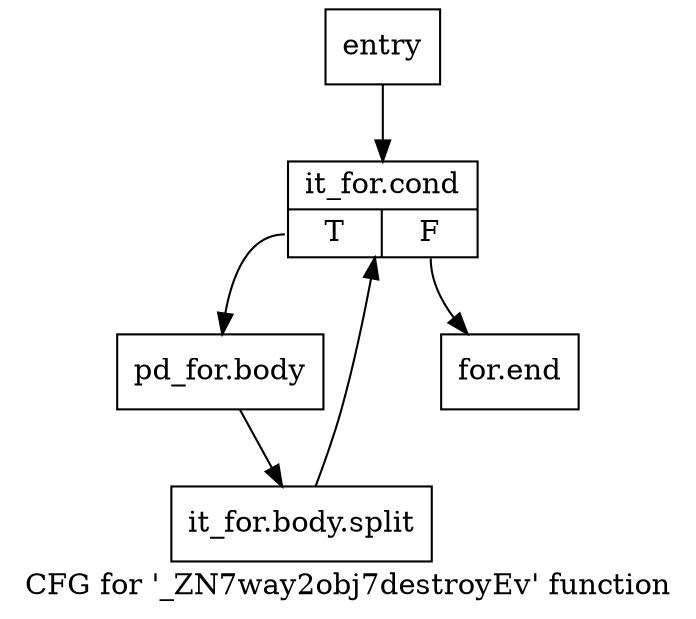 digraph "CFG for '_ZN7way2obj7destroyEv' function" {
	label="CFG for '_ZN7way2obj7destroyEv' function";

	Node0x23c0370 [shape=record,label="{entry}"];
	Node0x23c0370 -> Node0x23c03c0;
	Node0x23c03c0 [shape=record,label="{it_for.cond|{<s0>T|<s1>F}}"];
	Node0x23c03c0:s0 -> Node0x23c0410;
	Node0x23c03c0:s1 -> Node0x23c0460;
	Node0x23c0410 [shape=record,label="{pd_for.body}"];
	Node0x23c0410 -> Node0x2517b70;
	Node0x2517b70 [shape=record,label="{it_for.body.split}"];
	Node0x2517b70 -> Node0x23c03c0;
	Node0x23c0460 [shape=record,label="{for.end}"];
}
